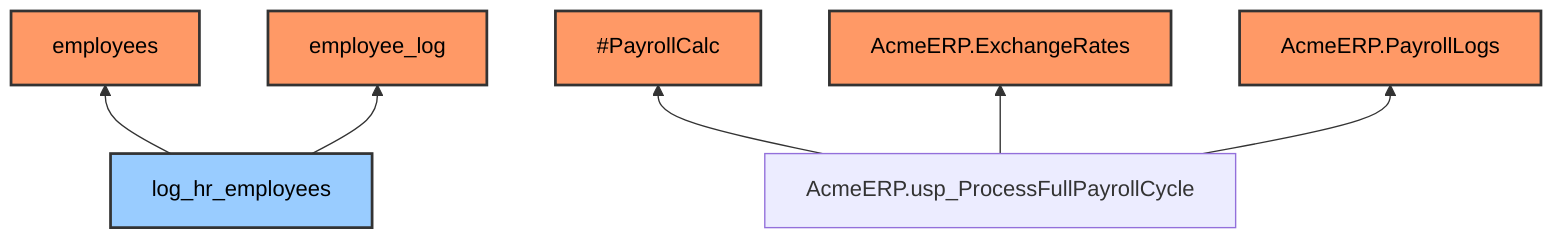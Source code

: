 graph BT
    %% Node styles
    classDef table fill:#f96,stroke:#333,stroke-width:2px,color:#000;
    classDef stored_proc fill:#9cf,stroke:#333,stroke-width:2px ,color:#000;
    log_hr_employees --> employees
    log_hr_employees --> employee_log
    AcmeERP.usp_ProcessFullPayrollCycle --> #PayrollCalc
    AcmeERP.usp_ProcessFullPayrollCycle --> AcmeERP.ExchangeRates
    AcmeERP.usp_ProcessFullPayrollCycle --> AcmeERP.PayrollLogs
    class AcmeERP.PayrollLogs,AcmeERP.ExchangeRates,#PayrollCalc,employees,employee_log table;
    class log_hr_employees stored_proc;